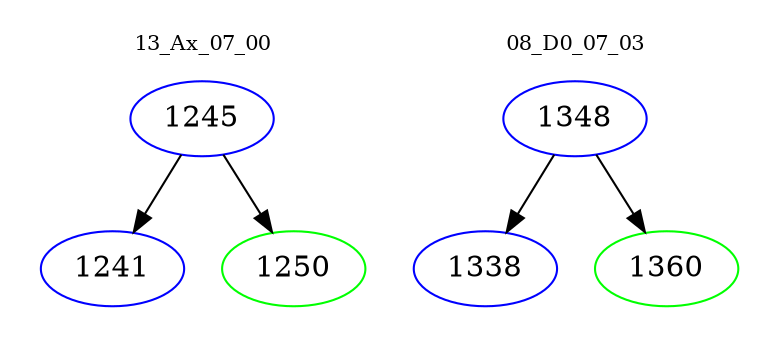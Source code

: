 digraph{
subgraph cluster_0 {
color = white
label = "13_Ax_07_00";
fontsize=10;
T0_1245 [label="1245", color="blue"]
T0_1245 -> T0_1241 [color="black"]
T0_1241 [label="1241", color="blue"]
T0_1245 -> T0_1250 [color="black"]
T0_1250 [label="1250", color="green"]
}
subgraph cluster_1 {
color = white
label = "08_D0_07_03";
fontsize=10;
T1_1348 [label="1348", color="blue"]
T1_1348 -> T1_1338 [color="black"]
T1_1338 [label="1338", color="blue"]
T1_1348 -> T1_1360 [color="black"]
T1_1360 [label="1360", color="green"]
}
}
